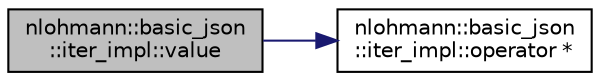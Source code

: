 digraph "nlohmann::basic_json::iter_impl::value"
{
 // LATEX_PDF_SIZE
  edge [fontname="Helvetica",fontsize="10",labelfontname="Helvetica",labelfontsize="10"];
  node [fontname="Helvetica",fontsize="10",shape=record];
  rankdir="LR";
  Node53 [label="nlohmann::basic_json\l::iter_impl::value",height=0.2,width=0.4,color="black", fillcolor="grey75", style="filled", fontcolor="black",tooltip="return the value of an iterator"];
  Node53 -> Node54 [color="midnightblue",fontsize="10",style="solid"];
  Node54 [label="nlohmann::basic_json\l::iter_impl::operator *",height=0.2,width=0.4,color="black", fillcolor="white", style="filled",URL="$classnlohmann_1_1basic__json_1_1iter__impl.html#a2850071895be7a875acaee50a19129cc",tooltip="return a reference to the value pointed to by the iterator"];
}
